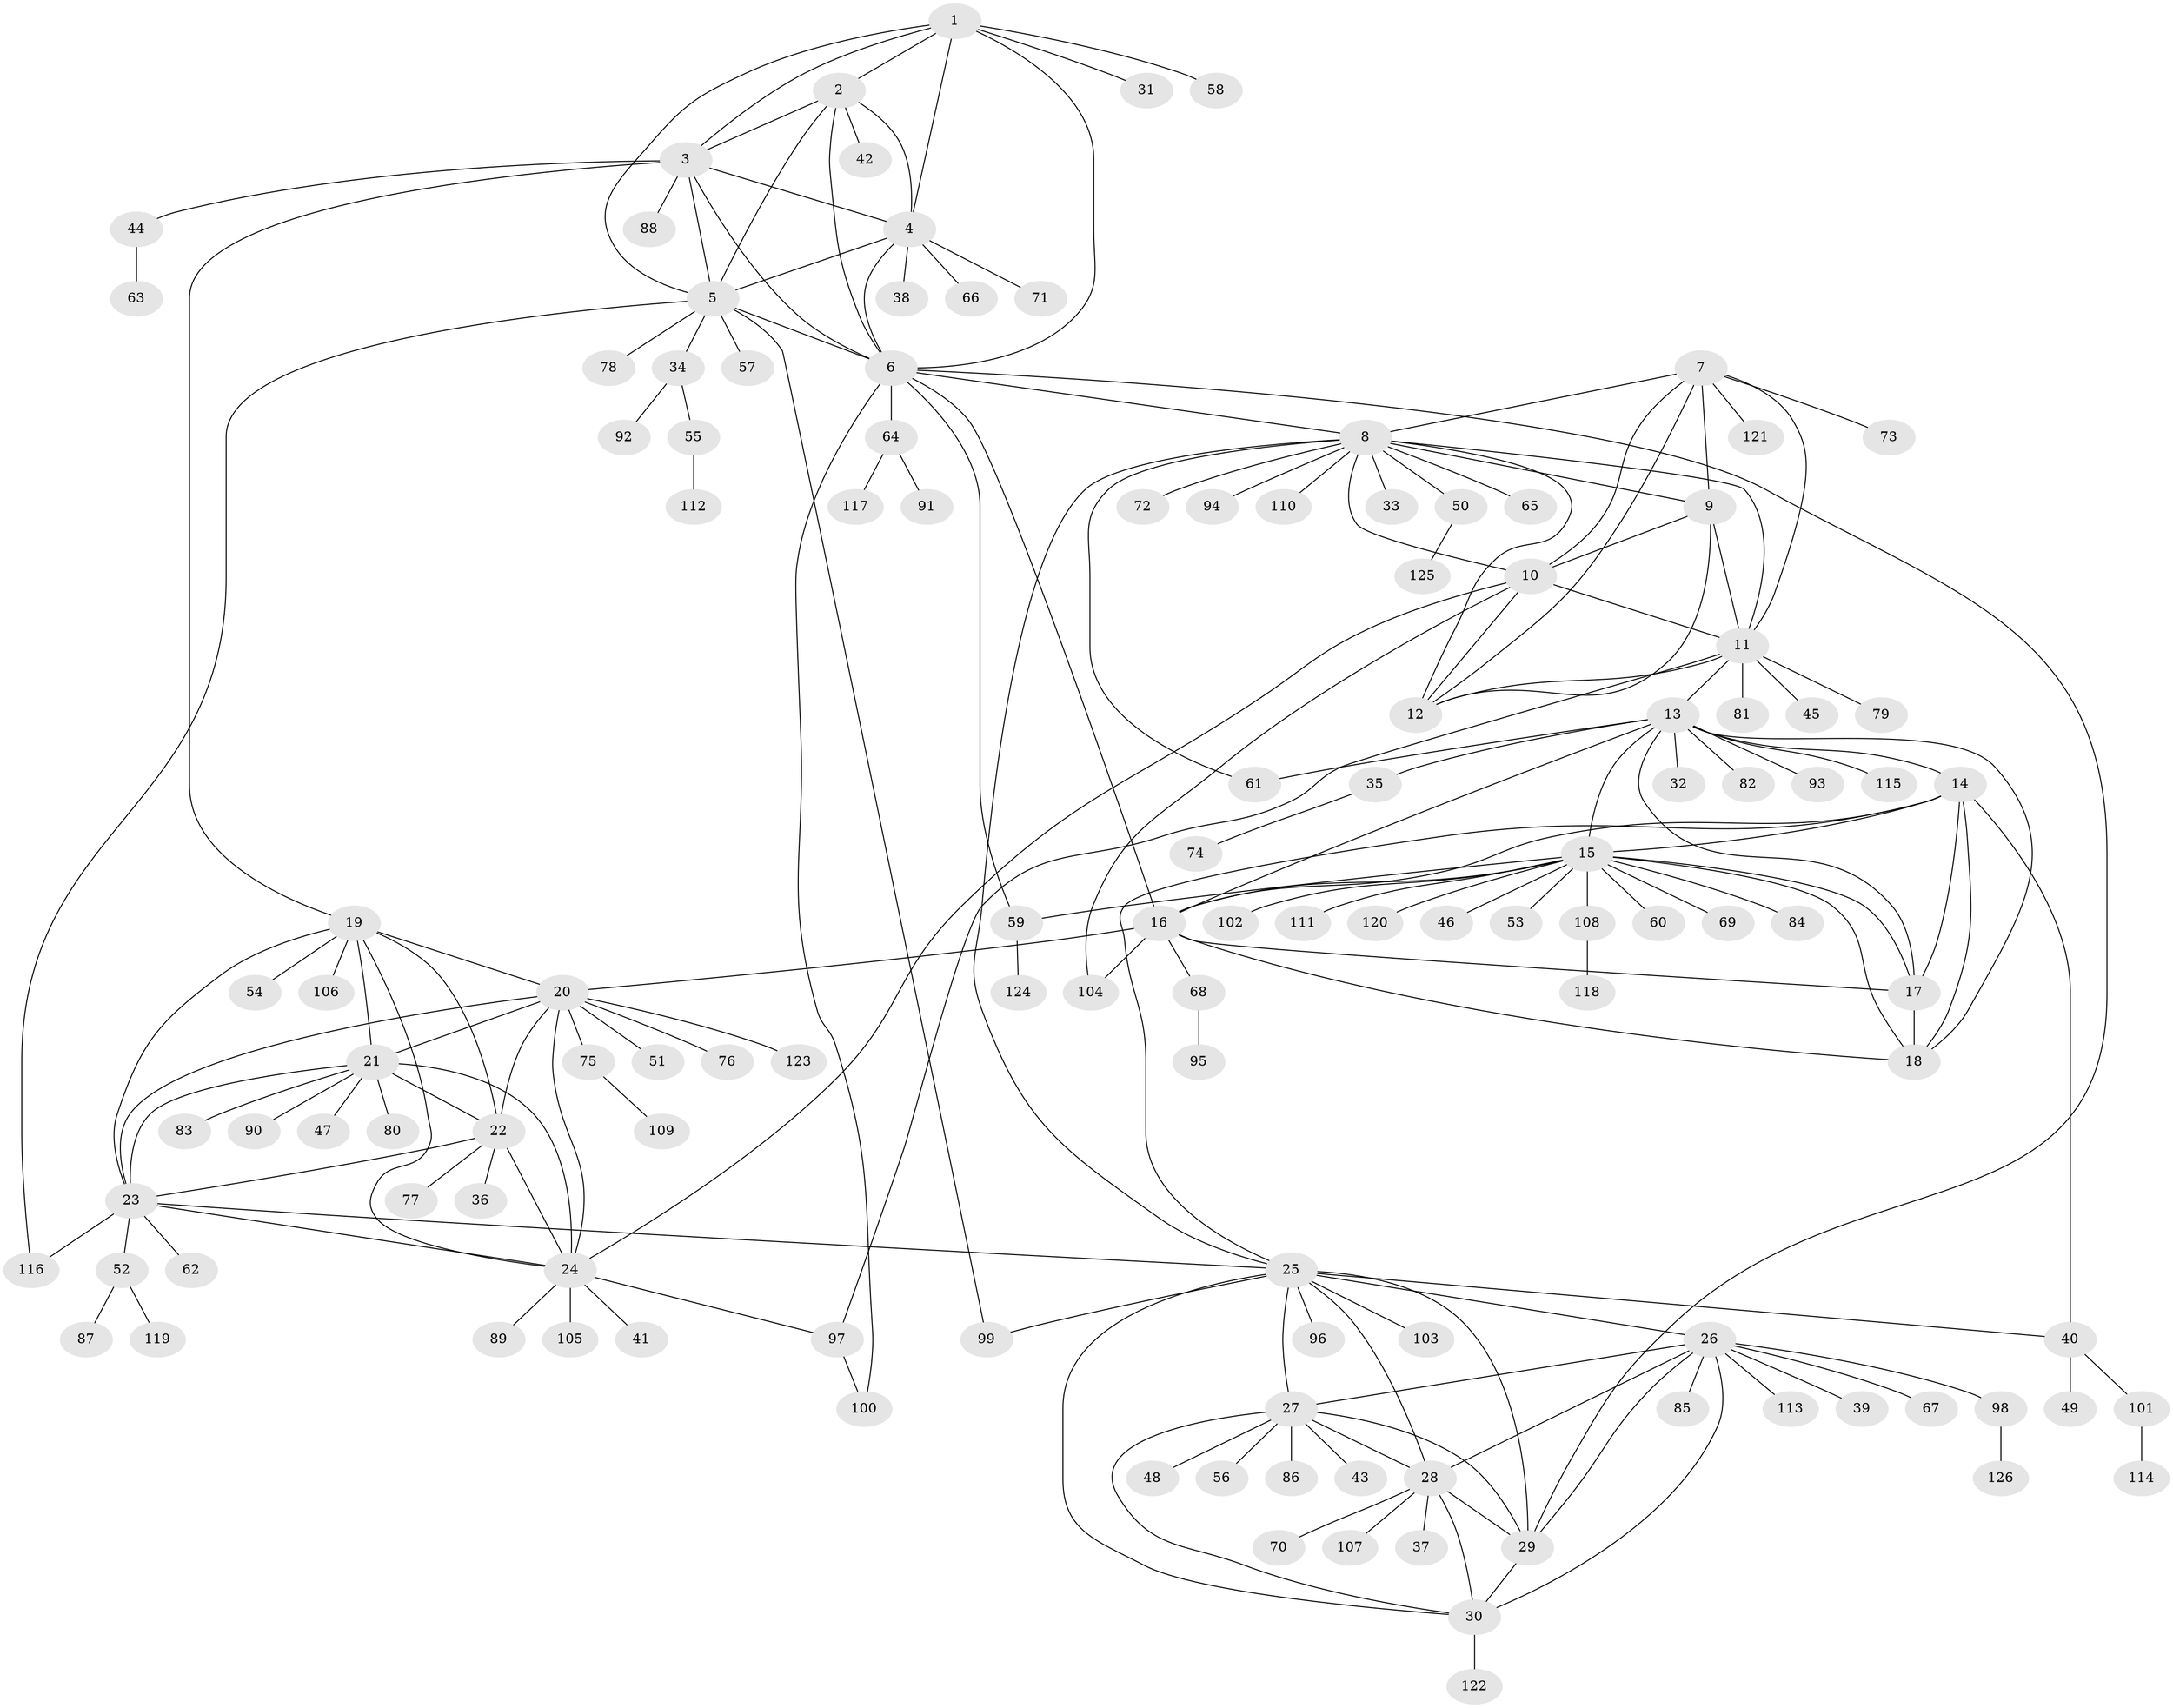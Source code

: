 // Generated by graph-tools (version 1.1) at 2025/26/03/09/25 03:26:36]
// undirected, 126 vertices, 189 edges
graph export_dot {
graph [start="1"]
  node [color=gray90,style=filled];
  1;
  2;
  3;
  4;
  5;
  6;
  7;
  8;
  9;
  10;
  11;
  12;
  13;
  14;
  15;
  16;
  17;
  18;
  19;
  20;
  21;
  22;
  23;
  24;
  25;
  26;
  27;
  28;
  29;
  30;
  31;
  32;
  33;
  34;
  35;
  36;
  37;
  38;
  39;
  40;
  41;
  42;
  43;
  44;
  45;
  46;
  47;
  48;
  49;
  50;
  51;
  52;
  53;
  54;
  55;
  56;
  57;
  58;
  59;
  60;
  61;
  62;
  63;
  64;
  65;
  66;
  67;
  68;
  69;
  70;
  71;
  72;
  73;
  74;
  75;
  76;
  77;
  78;
  79;
  80;
  81;
  82;
  83;
  84;
  85;
  86;
  87;
  88;
  89;
  90;
  91;
  92;
  93;
  94;
  95;
  96;
  97;
  98;
  99;
  100;
  101;
  102;
  103;
  104;
  105;
  106;
  107;
  108;
  109;
  110;
  111;
  112;
  113;
  114;
  115;
  116;
  117;
  118;
  119;
  120;
  121;
  122;
  123;
  124;
  125;
  126;
  1 -- 2;
  1 -- 3;
  1 -- 4;
  1 -- 5;
  1 -- 6;
  1 -- 31;
  1 -- 58;
  2 -- 3;
  2 -- 4;
  2 -- 5;
  2 -- 6;
  2 -- 42;
  3 -- 4;
  3 -- 5;
  3 -- 6;
  3 -- 19;
  3 -- 44;
  3 -- 88;
  4 -- 5;
  4 -- 6;
  4 -- 38;
  4 -- 66;
  4 -- 71;
  5 -- 6;
  5 -- 34;
  5 -- 57;
  5 -- 78;
  5 -- 99;
  5 -- 116;
  6 -- 8;
  6 -- 16;
  6 -- 29;
  6 -- 59;
  6 -- 64;
  6 -- 100;
  7 -- 8;
  7 -- 9;
  7 -- 10;
  7 -- 11;
  7 -- 12;
  7 -- 73;
  7 -- 121;
  8 -- 9;
  8 -- 10;
  8 -- 11;
  8 -- 12;
  8 -- 25;
  8 -- 33;
  8 -- 50;
  8 -- 61;
  8 -- 65;
  8 -- 72;
  8 -- 94;
  8 -- 110;
  9 -- 10;
  9 -- 11;
  9 -- 12;
  10 -- 11;
  10 -- 12;
  10 -- 24;
  10 -- 104;
  11 -- 12;
  11 -- 13;
  11 -- 45;
  11 -- 79;
  11 -- 81;
  11 -- 97;
  13 -- 14;
  13 -- 15;
  13 -- 16;
  13 -- 17;
  13 -- 18;
  13 -- 32;
  13 -- 35;
  13 -- 61;
  13 -- 82;
  13 -- 93;
  13 -- 115;
  14 -- 15;
  14 -- 16;
  14 -- 17;
  14 -- 18;
  14 -- 25;
  14 -- 40;
  15 -- 16;
  15 -- 17;
  15 -- 18;
  15 -- 46;
  15 -- 53;
  15 -- 59;
  15 -- 60;
  15 -- 69;
  15 -- 84;
  15 -- 102;
  15 -- 108;
  15 -- 111;
  15 -- 120;
  16 -- 17;
  16 -- 18;
  16 -- 20;
  16 -- 68;
  16 -- 104;
  17 -- 18;
  19 -- 20;
  19 -- 21;
  19 -- 22;
  19 -- 23;
  19 -- 24;
  19 -- 54;
  19 -- 106;
  20 -- 21;
  20 -- 22;
  20 -- 23;
  20 -- 24;
  20 -- 51;
  20 -- 75;
  20 -- 76;
  20 -- 123;
  21 -- 22;
  21 -- 23;
  21 -- 24;
  21 -- 47;
  21 -- 80;
  21 -- 83;
  21 -- 90;
  22 -- 23;
  22 -- 24;
  22 -- 36;
  22 -- 77;
  23 -- 24;
  23 -- 25;
  23 -- 52;
  23 -- 62;
  23 -- 116;
  24 -- 41;
  24 -- 89;
  24 -- 97;
  24 -- 105;
  25 -- 26;
  25 -- 27;
  25 -- 28;
  25 -- 29;
  25 -- 30;
  25 -- 40;
  25 -- 96;
  25 -- 99;
  25 -- 103;
  26 -- 27;
  26 -- 28;
  26 -- 29;
  26 -- 30;
  26 -- 39;
  26 -- 67;
  26 -- 85;
  26 -- 98;
  26 -- 113;
  27 -- 28;
  27 -- 29;
  27 -- 30;
  27 -- 43;
  27 -- 48;
  27 -- 56;
  27 -- 86;
  28 -- 29;
  28 -- 30;
  28 -- 37;
  28 -- 70;
  28 -- 107;
  29 -- 30;
  30 -- 122;
  34 -- 55;
  34 -- 92;
  35 -- 74;
  40 -- 49;
  40 -- 101;
  44 -- 63;
  50 -- 125;
  52 -- 87;
  52 -- 119;
  55 -- 112;
  59 -- 124;
  64 -- 91;
  64 -- 117;
  68 -- 95;
  75 -- 109;
  97 -- 100;
  98 -- 126;
  101 -- 114;
  108 -- 118;
}

